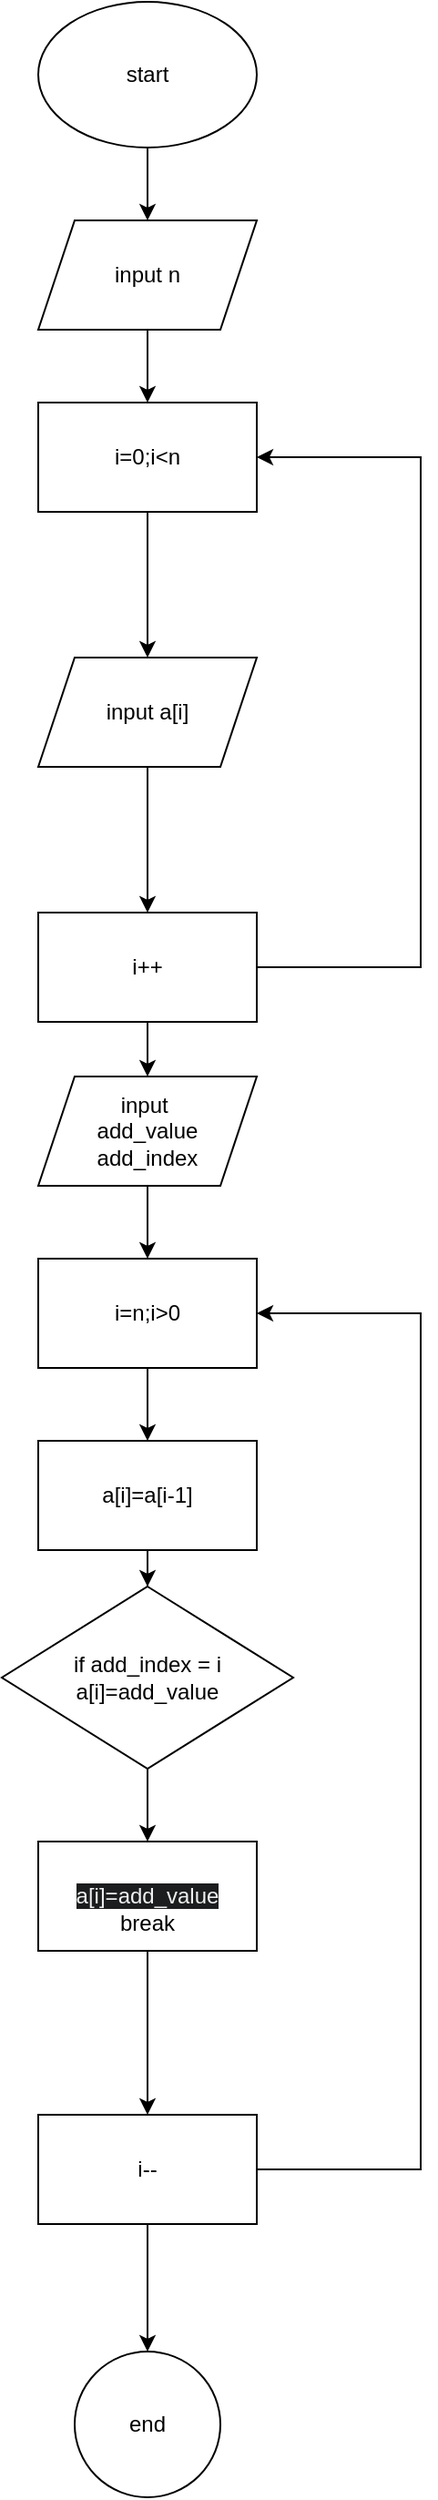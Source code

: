 <mxfile version="22.0.3" type="device">
  <diagram name="Page-1" id="-3UO-knmtwzRtR1OATSV">
    <mxGraphModel dx="1036" dy="606" grid="1" gridSize="10" guides="1" tooltips="1" connect="1" arrows="1" fold="1" page="1" pageScale="1" pageWidth="850" pageHeight="1100" math="0" shadow="0">
      <root>
        <mxCell id="0" />
        <mxCell id="1" parent="0" />
        <mxCell id="rZooI-E6da-HcJg8-sCL-3" value="" style="edgeStyle=orthogonalEdgeStyle;rounded=0;orthogonalLoop=1;jettySize=auto;html=1;" parent="1" source="rZooI-E6da-HcJg8-sCL-1" target="rZooI-E6da-HcJg8-sCL-2" edge="1">
          <mxGeometry relative="1" as="geometry" />
        </mxCell>
        <mxCell id="rZooI-E6da-HcJg8-sCL-1" value="start" style="ellipse;whiteSpace=wrap;html=1;" parent="1" vertex="1">
          <mxGeometry x="370" y="10" width="120" height="80" as="geometry" />
        </mxCell>
        <mxCell id="rZooI-E6da-HcJg8-sCL-5" value="" style="edgeStyle=orthogonalEdgeStyle;rounded=0;orthogonalLoop=1;jettySize=auto;html=1;" parent="1" source="rZooI-E6da-HcJg8-sCL-2" target="rZooI-E6da-HcJg8-sCL-4" edge="1">
          <mxGeometry relative="1" as="geometry" />
        </mxCell>
        <mxCell id="rZooI-E6da-HcJg8-sCL-2" value="input n" style="shape=parallelogram;perimeter=parallelogramPerimeter;whiteSpace=wrap;html=1;fixedSize=1;" parent="1" vertex="1">
          <mxGeometry x="370" y="130" width="120" height="60" as="geometry" />
        </mxCell>
        <mxCell id="rZooI-E6da-HcJg8-sCL-7" value="" style="edgeStyle=orthogonalEdgeStyle;rounded=0;orthogonalLoop=1;jettySize=auto;html=1;" parent="1" source="rZooI-E6da-HcJg8-sCL-4" target="rZooI-E6da-HcJg8-sCL-6" edge="1">
          <mxGeometry relative="1" as="geometry" />
        </mxCell>
        <mxCell id="rZooI-E6da-HcJg8-sCL-4" value="i=0;i&amp;lt;n" style="rounded=0;whiteSpace=wrap;html=1;" parent="1" vertex="1">
          <mxGeometry x="370" y="230" width="120" height="60" as="geometry" />
        </mxCell>
        <mxCell id="rZooI-E6da-HcJg8-sCL-9" value="" style="edgeStyle=orthogonalEdgeStyle;rounded=0;orthogonalLoop=1;jettySize=auto;html=1;" parent="1" source="rZooI-E6da-HcJg8-sCL-6" target="rZooI-E6da-HcJg8-sCL-8" edge="1">
          <mxGeometry relative="1" as="geometry" />
        </mxCell>
        <mxCell id="rZooI-E6da-HcJg8-sCL-6" value="input a[i]" style="shape=parallelogram;perimeter=parallelogramPerimeter;whiteSpace=wrap;html=1;fixedSize=1;rounded=0;" parent="1" vertex="1">
          <mxGeometry x="370" y="370" width="120" height="60" as="geometry" />
        </mxCell>
        <mxCell id="rZooI-E6da-HcJg8-sCL-10" style="edgeStyle=orthogonalEdgeStyle;rounded=0;orthogonalLoop=1;jettySize=auto;html=1;entryX=1;entryY=0.5;entryDx=0;entryDy=0;" parent="1" source="rZooI-E6da-HcJg8-sCL-8" target="rZooI-E6da-HcJg8-sCL-4" edge="1">
          <mxGeometry relative="1" as="geometry">
            <Array as="points">
              <mxPoint x="580" y="540" />
              <mxPoint x="580" y="260" />
            </Array>
          </mxGeometry>
        </mxCell>
        <mxCell id="rZooI-E6da-HcJg8-sCL-18" value="" style="edgeStyle=orthogonalEdgeStyle;rounded=0;orthogonalLoop=1;jettySize=auto;html=1;" parent="1" source="rZooI-E6da-HcJg8-sCL-8" target="rZooI-E6da-HcJg8-sCL-17" edge="1">
          <mxGeometry relative="1" as="geometry" />
        </mxCell>
        <mxCell id="rZooI-E6da-HcJg8-sCL-8" value="i++" style="whiteSpace=wrap;html=1;rounded=0;" parent="1" vertex="1">
          <mxGeometry x="370" y="510" width="120" height="60" as="geometry" />
        </mxCell>
        <mxCell id="rZooI-E6da-HcJg8-sCL-23" value="" style="edgeStyle=orthogonalEdgeStyle;rounded=0;orthogonalLoop=1;jettySize=auto;html=1;" parent="1" source="rZooI-E6da-HcJg8-sCL-12" target="rZooI-E6da-HcJg8-sCL-22" edge="1">
          <mxGeometry relative="1" as="geometry" />
        </mxCell>
        <mxCell id="rZooI-E6da-HcJg8-sCL-12" value="i=n;i&amp;gt;0" style="rounded=0;whiteSpace=wrap;html=1;" parent="1" vertex="1">
          <mxGeometry x="370" y="700" width="120" height="60" as="geometry" />
        </mxCell>
        <mxCell id="rZooI-E6da-HcJg8-sCL-15" style="edgeStyle=orthogonalEdgeStyle;rounded=0;orthogonalLoop=1;jettySize=auto;html=1;entryX=1;entryY=0.5;entryDx=0;entryDy=0;" parent="1" source="rZooI-E6da-HcJg8-sCL-16" target="rZooI-E6da-HcJg8-sCL-12" edge="1">
          <mxGeometry relative="1" as="geometry">
            <Array as="points">
              <mxPoint x="580" y="1200" />
              <mxPoint x="580" y="730" />
            </Array>
          </mxGeometry>
        </mxCell>
        <mxCell id="rZooI-E6da-HcJg8-sCL-29" value="" style="edgeStyle=orthogonalEdgeStyle;rounded=0;orthogonalLoop=1;jettySize=auto;html=1;" parent="1" source="rZooI-E6da-HcJg8-sCL-16" target="rZooI-E6da-HcJg8-sCL-28" edge="1">
          <mxGeometry relative="1" as="geometry" />
        </mxCell>
        <mxCell id="rZooI-E6da-HcJg8-sCL-16" value="i--" style="whiteSpace=wrap;html=1;rounded=0;" parent="1" vertex="1">
          <mxGeometry x="370" y="1170" width="120" height="60" as="geometry" />
        </mxCell>
        <mxCell id="rZooI-E6da-HcJg8-sCL-19" value="" style="edgeStyle=orthogonalEdgeStyle;rounded=0;orthogonalLoop=1;jettySize=auto;html=1;" parent="1" source="rZooI-E6da-HcJg8-sCL-17" target="rZooI-E6da-HcJg8-sCL-12" edge="1">
          <mxGeometry relative="1" as="geometry" />
        </mxCell>
        <mxCell id="rZooI-E6da-HcJg8-sCL-17" value="input&amp;nbsp;&lt;br&gt;add_value&lt;br&gt;add_index" style="shape=parallelogram;perimeter=parallelogramPerimeter;whiteSpace=wrap;html=1;fixedSize=1;" parent="1" vertex="1">
          <mxGeometry x="370" y="600" width="120" height="60" as="geometry" />
        </mxCell>
        <mxCell id="rZooI-E6da-HcJg8-sCL-26" value="" style="edgeStyle=orthogonalEdgeStyle;rounded=0;orthogonalLoop=1;jettySize=auto;html=1;" parent="1" source="rZooI-E6da-HcJg8-sCL-20" target="rZooI-E6da-HcJg8-sCL-25" edge="1">
          <mxGeometry relative="1" as="geometry" />
        </mxCell>
        <mxCell id="rZooI-E6da-HcJg8-sCL-20" value="if add_index = i&lt;br&gt;a[i]=add_value" style="rhombus;whiteSpace=wrap;html=1;" parent="1" vertex="1">
          <mxGeometry x="350" y="880" width="160" height="100" as="geometry" />
        </mxCell>
        <mxCell id="rZooI-E6da-HcJg8-sCL-24" value="" style="edgeStyle=orthogonalEdgeStyle;rounded=0;orthogonalLoop=1;jettySize=auto;html=1;" parent="1" source="rZooI-E6da-HcJg8-sCL-22" target="rZooI-E6da-HcJg8-sCL-20" edge="1">
          <mxGeometry relative="1" as="geometry" />
        </mxCell>
        <mxCell id="rZooI-E6da-HcJg8-sCL-22" value="a[i]=a[i-1]" style="rounded=0;whiteSpace=wrap;html=1;" parent="1" vertex="1">
          <mxGeometry x="370" y="800" width="120" height="60" as="geometry" />
        </mxCell>
        <mxCell id="rZooI-E6da-HcJg8-sCL-27" value="" style="edgeStyle=orthogonalEdgeStyle;rounded=0;orthogonalLoop=1;jettySize=auto;html=1;" parent="1" source="rZooI-E6da-HcJg8-sCL-25" target="rZooI-E6da-HcJg8-sCL-16" edge="1">
          <mxGeometry relative="1" as="geometry" />
        </mxCell>
        <mxCell id="rZooI-E6da-HcJg8-sCL-25" value="&lt;br&gt;&lt;span style=&quot;color: rgb(240, 240, 240); font-family: Helvetica; font-size: 12px; font-style: normal; font-variant-ligatures: normal; font-variant-caps: normal; font-weight: 400; letter-spacing: normal; orphans: 2; text-align: center; text-indent: 0px; text-transform: none; widows: 2; word-spacing: 0px; -webkit-text-stroke-width: 0px; background-color: rgb(27, 29, 30); text-decoration-thickness: initial; text-decoration-style: initial; text-decoration-color: initial; float: none; display: inline !important;&quot;&gt;a[i]=add_value&lt;/span&gt;&lt;br&gt;break" style="rounded=0;whiteSpace=wrap;html=1;" parent="1" vertex="1">
          <mxGeometry x="370" y="1020" width="120" height="60" as="geometry" />
        </mxCell>
        <mxCell id="rZooI-E6da-HcJg8-sCL-28" value="end" style="ellipse;whiteSpace=wrap;html=1;rounded=0;" parent="1" vertex="1">
          <mxGeometry x="390" y="1300" width="80" height="80" as="geometry" />
        </mxCell>
      </root>
    </mxGraphModel>
  </diagram>
</mxfile>
